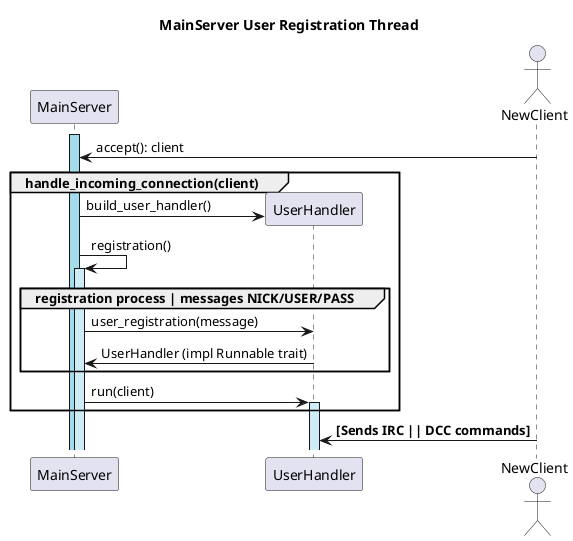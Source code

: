 @startuml
title MainServer User Registration Thread
participant MainServer as MS
participant UserHandler as UH
actor NewClient as client 


activate MS #A4DCEB
client -> MS : accept(): client
group handle_incoming_connection(client)
	MS -> UH **: build_user_handler()
	MS -> MS ++ #CEECF5: registration() 
	group registration process | messages NICK/USER/PASS
		MS -> UH : user_registration(message)
		MS <- UH : UserHandler (impl Runnable trait)
	end
	MS -> UH ++ #CEECF5: run(client)
end
	client -> UH: <b>[Sends IRC || DCC commands]</b>

@enduml
